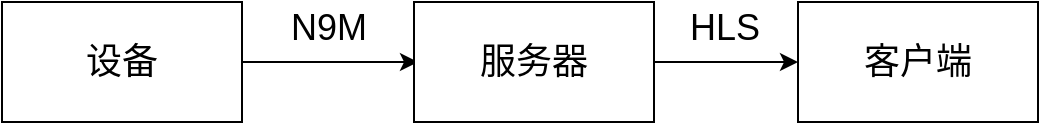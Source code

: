 <mxfile version="15.8.6" type="github">
  <diagram id="opVYuTPfRY-fzM--EJ63" name="Page-1">
    <mxGraphModel dx="1422" dy="762" grid="0" gridSize="10" guides="1" tooltips="1" connect="1" arrows="1" fold="1" page="1" pageScale="1" pageWidth="1654" pageHeight="2336" background="#ffffff" math="0" shadow="0">
      <root>
        <mxCell id="0" />
        <mxCell id="1" parent="0" />
        <mxCell id="j7ci7iP1UdC5Gqm2nUa6-1" value="&lt;font style=&quot;font-size: 18px&quot;&gt;设备&lt;/font&gt;" style="rounded=0;whiteSpace=wrap;html=1;" vertex="1" parent="1">
          <mxGeometry x="188" y="230" width="120" height="60" as="geometry" />
        </mxCell>
        <mxCell id="j7ci7iP1UdC5Gqm2nUa6-2" value="" style="endArrow=classic;html=1;rounded=0;fontSize=18;exitX=1;exitY=0.5;exitDx=0;exitDy=0;" edge="1" parent="1" source="j7ci7iP1UdC5Gqm2nUa6-1">
          <mxGeometry width="50" height="50" relative="1" as="geometry">
            <mxPoint x="503" y="304" as="sourcePoint" />
            <mxPoint x="396" y="260" as="targetPoint" />
          </mxGeometry>
        </mxCell>
        <mxCell id="j7ci7iP1UdC5Gqm2nUa6-3" value="服务器" style="rounded=0;whiteSpace=wrap;html=1;fontSize=18;" vertex="1" parent="1">
          <mxGeometry x="394" y="230" width="120" height="60" as="geometry" />
        </mxCell>
        <mxCell id="j7ci7iP1UdC5Gqm2nUa6-4" value="N9M" style="text;html=1;align=center;verticalAlign=middle;resizable=0;points=[];autosize=1;strokeColor=none;fillColor=none;fontSize=18;" vertex="1" parent="1">
          <mxGeometry x="327" y="230" width="48" height="26" as="geometry" />
        </mxCell>
        <mxCell id="j7ci7iP1UdC5Gqm2nUa6-6" value="" style="endArrow=classic;html=1;rounded=0;fontSize=18;exitX=1;exitY=0.5;exitDx=0;exitDy=0;" edge="1" parent="1" source="j7ci7iP1UdC5Gqm2nUa6-3">
          <mxGeometry width="50" height="50" relative="1" as="geometry">
            <mxPoint x="503" y="304" as="sourcePoint" />
            <mxPoint x="586" y="260" as="targetPoint" />
          </mxGeometry>
        </mxCell>
        <mxCell id="j7ci7iP1UdC5Gqm2nUa6-7" value="HLS" style="text;html=1;align=center;verticalAlign=middle;resizable=0;points=[];autosize=1;strokeColor=none;fillColor=none;fontSize=18;" vertex="1" parent="1">
          <mxGeometry x="526" y="230" width="45" height="26" as="geometry" />
        </mxCell>
        <mxCell id="j7ci7iP1UdC5Gqm2nUa6-8" value="客户端" style="rounded=0;whiteSpace=wrap;html=1;fontSize=18;" vertex="1" parent="1">
          <mxGeometry x="586" y="230" width="120" height="60" as="geometry" />
        </mxCell>
      </root>
    </mxGraphModel>
  </diagram>
</mxfile>
